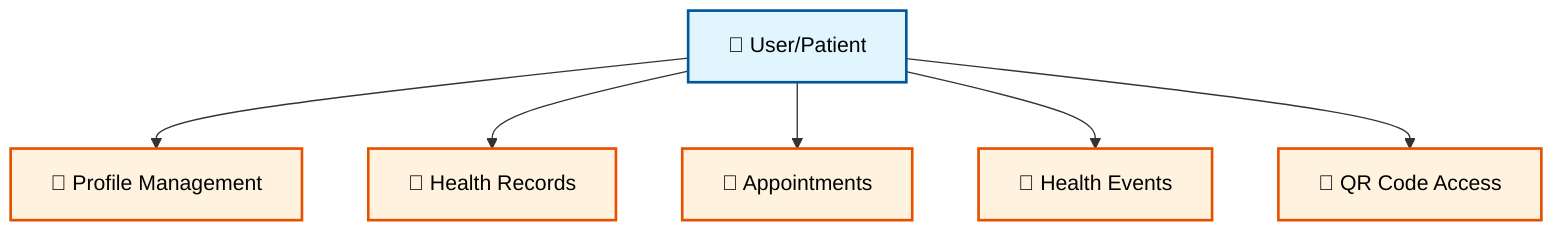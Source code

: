 graph TB
    %% User Use Cases - Simplified
    
    User[👤 User/Patient]
    
    %% Core Functions
    Profile[👤 Profile Management]
    HealthRecords[🏥 Health Records]
    Appointments[📅 Appointments]
    Events[📍 Health Events]
    QRCode[📱 QR Code Access]
    
    %% Connections
    User --> Profile
    User --> HealthRecords
    User --> Appointments
    User --> Events
    User --> QRCode
    
    %% Styling
    classDef actor fill:#e1f5fe,stroke:#01579b,stroke-width:2px,color:#000
    classDef usecase fill:#fff3e0,stroke:#e65100,stroke-width:2px,color:#000
    
    class User actor
    class Profile,HealthRecords,Appointments,Events,QRCode usecase